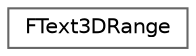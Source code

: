 digraph "Graphical Class Hierarchy"
{
 // INTERACTIVE_SVG=YES
 // LATEX_PDF_SIZE
  bgcolor="transparent";
  edge [fontname=Helvetica,fontsize=10,labelfontname=Helvetica,labelfontsize=10];
  node [fontname=Helvetica,fontsize=10,shape=box,height=0.2,width=0.4];
  rankdir="LR";
  Node0 [id="Node000000",label="FText3DRange",height=0.2,width=0.4,color="grey40", fillcolor="white", style="filled",URL="$d1/d15/structFText3DRange.html",tooltip=" "];
}
